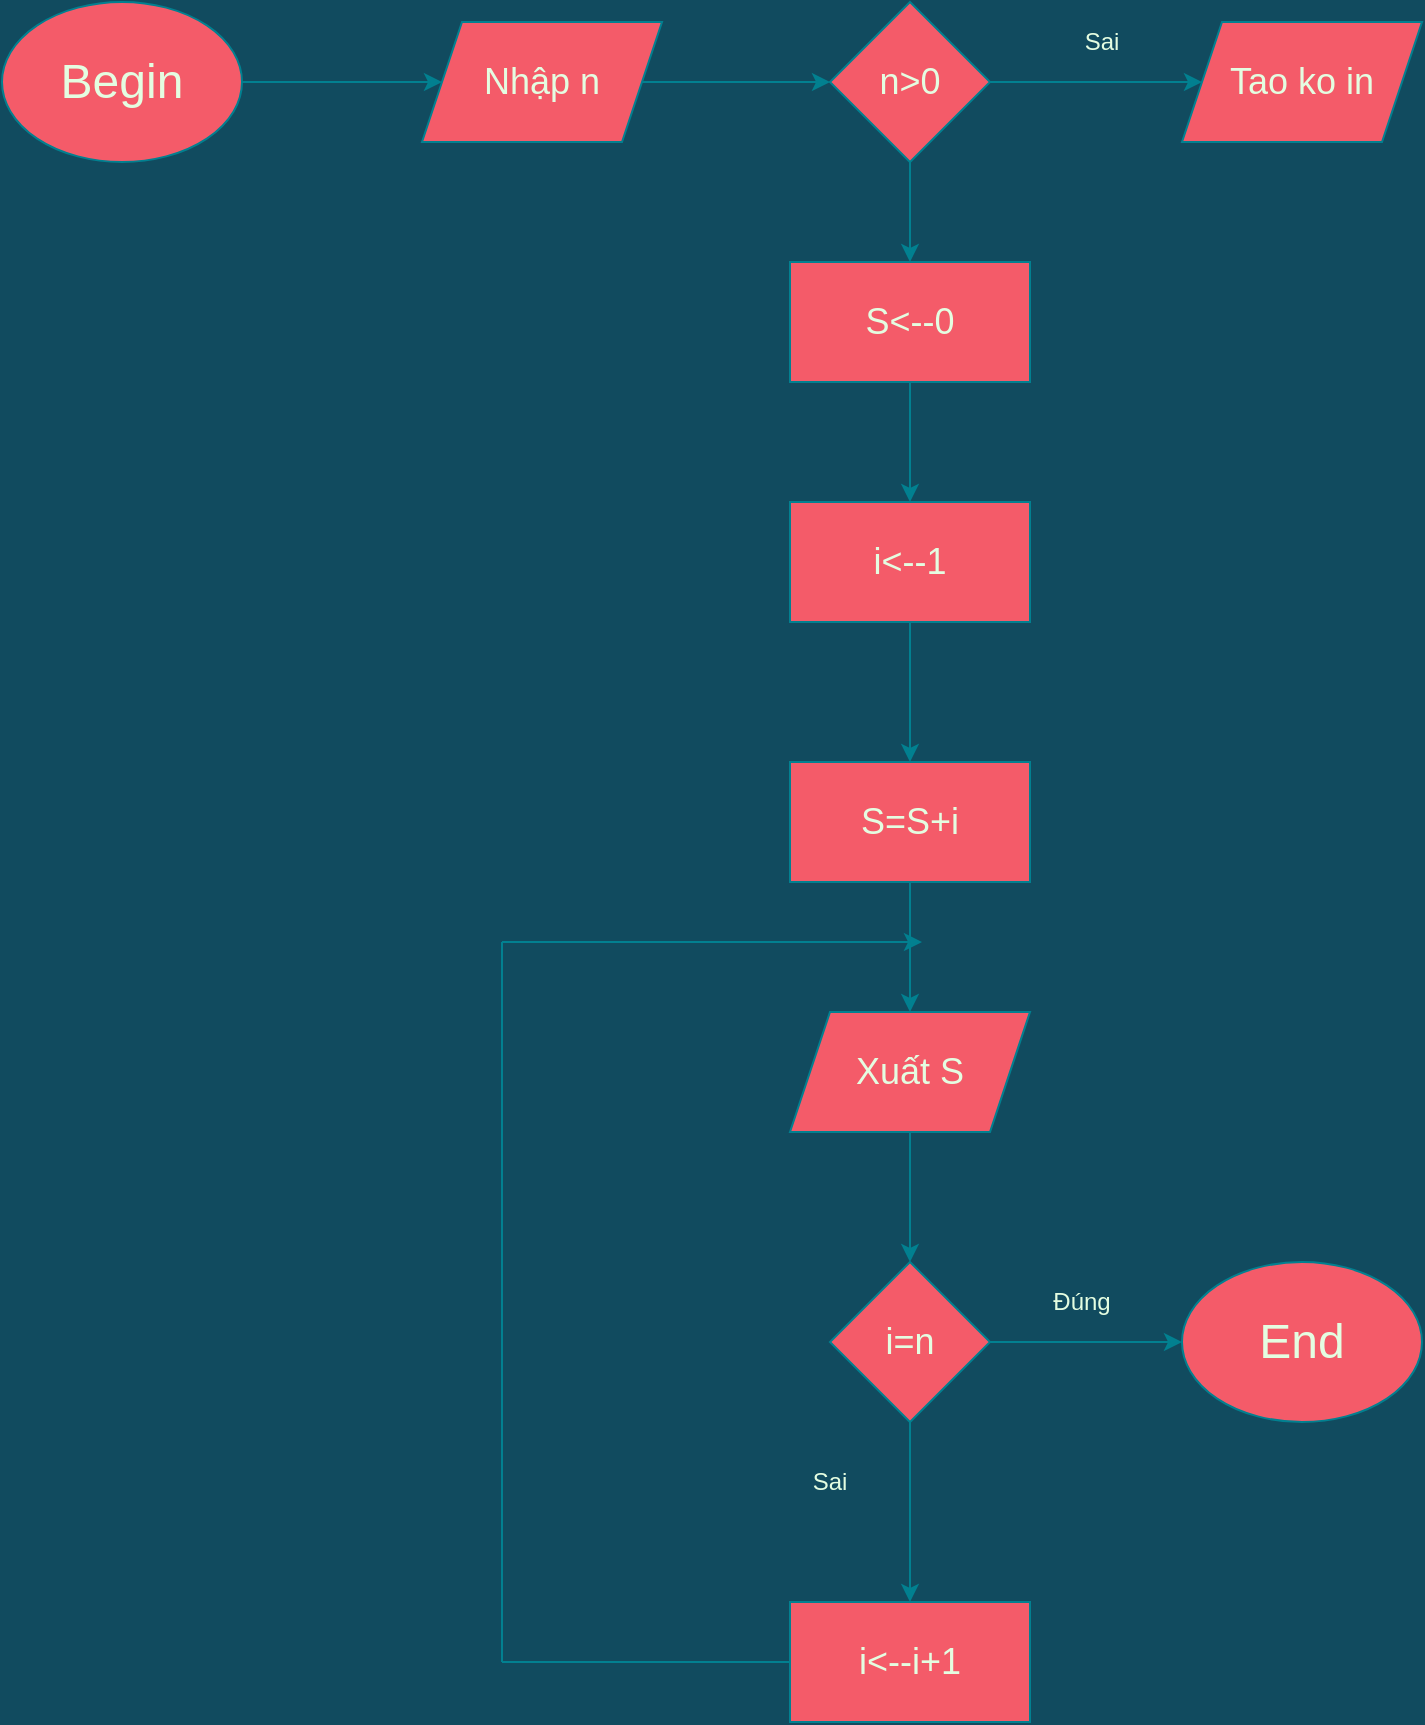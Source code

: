 <mxfile version="14.4.4" type="github">
  <diagram id="C5RBs43oDa-KdzZeNtuy" name="Page-1">
    <mxGraphModel dx="1038" dy="548" grid="1" gridSize="10" guides="1" tooltips="1" connect="1" arrows="1" fold="1" page="1" pageScale="1" pageWidth="827" pageHeight="1169" background="#114B5F" math="0" shadow="0">
      <root>
        <mxCell id="WIyWlLk6GJQsqaUBKTNV-0" />
        <mxCell id="WIyWlLk6GJQsqaUBKTNV-1" parent="WIyWlLk6GJQsqaUBKTNV-0" />
        <mxCell id="ZSsBjlvNLSMKLyV6SMWF-3" style="edgeStyle=orthogonalEdgeStyle;curved=0;rounded=1;sketch=0;orthogonalLoop=1;jettySize=auto;html=1;exitX=1;exitY=0.5;exitDx=0;exitDy=0;entryX=0;entryY=0.5;entryDx=0;entryDy=0;strokeColor=#028090;fillColor=#F45B69;fontColor=#E4FDE1;labelBackgroundColor=#114B5F;" edge="1" parent="WIyWlLk6GJQsqaUBKTNV-1" source="ZSsBjlvNLSMKLyV6SMWF-0" target="ZSsBjlvNLSMKLyV6SMWF-1">
          <mxGeometry relative="1" as="geometry" />
        </mxCell>
        <mxCell id="ZSsBjlvNLSMKLyV6SMWF-0" value="&lt;font style=&quot;font-size: 24px&quot;&gt;Begin&lt;/font&gt;" style="ellipse;whiteSpace=wrap;html=1;rounded=0;sketch=0;strokeColor=#028090;fillColor=#F45B69;fontColor=#E4FDE1;" vertex="1" parent="WIyWlLk6GJQsqaUBKTNV-1">
          <mxGeometry y="20" width="120" height="80" as="geometry" />
        </mxCell>
        <mxCell id="ZSsBjlvNLSMKLyV6SMWF-5" style="edgeStyle=orthogonalEdgeStyle;curved=0;rounded=1;sketch=0;orthogonalLoop=1;jettySize=auto;html=1;exitX=1;exitY=0.5;exitDx=0;exitDy=0;entryX=0;entryY=0.5;entryDx=0;entryDy=0;strokeColor=#028090;fillColor=#F45B69;fontColor=#E4FDE1;labelBackgroundColor=#114B5F;" edge="1" parent="WIyWlLk6GJQsqaUBKTNV-1" source="ZSsBjlvNLSMKLyV6SMWF-1" target="ZSsBjlvNLSMKLyV6SMWF-4">
          <mxGeometry relative="1" as="geometry" />
        </mxCell>
        <mxCell id="ZSsBjlvNLSMKLyV6SMWF-1" value="&lt;font style=&quot;font-size: 18px&quot;&gt;Nhập n&lt;/font&gt;" style="shape=parallelogram;perimeter=parallelogramPerimeter;whiteSpace=wrap;html=1;fixedSize=1;rounded=0;sketch=0;strokeColor=#028090;fillColor=#F45B69;fontColor=#E4FDE1;" vertex="1" parent="WIyWlLk6GJQsqaUBKTNV-1">
          <mxGeometry x="210" y="30" width="120" height="60" as="geometry" />
        </mxCell>
        <mxCell id="ZSsBjlvNLSMKLyV6SMWF-6" style="edgeStyle=orthogonalEdgeStyle;curved=0;rounded=1;sketch=0;orthogonalLoop=1;jettySize=auto;html=1;exitX=1;exitY=0.5;exitDx=0;exitDy=0;strokeColor=#028090;fillColor=#F45B69;fontColor=#E4FDE1;labelBackgroundColor=#114B5F;" edge="1" parent="WIyWlLk6GJQsqaUBKTNV-1" source="ZSsBjlvNLSMKLyV6SMWF-4" target="ZSsBjlvNLSMKLyV6SMWF-7">
          <mxGeometry relative="1" as="geometry">
            <mxPoint x="600" y="60" as="targetPoint" />
          </mxGeometry>
        </mxCell>
        <mxCell id="ZSsBjlvNLSMKLyV6SMWF-10" style="edgeStyle=orthogonalEdgeStyle;curved=0;rounded=1;sketch=0;orthogonalLoop=1;jettySize=auto;html=1;exitX=0.5;exitY=1;exitDx=0;exitDy=0;entryX=0.5;entryY=0;entryDx=0;entryDy=0;strokeColor=#028090;fillColor=#F45B69;fontColor=#E4FDE1;labelBackgroundColor=#114B5F;" edge="1" parent="WIyWlLk6GJQsqaUBKTNV-1" source="ZSsBjlvNLSMKLyV6SMWF-4" target="ZSsBjlvNLSMKLyV6SMWF-9">
          <mxGeometry relative="1" as="geometry" />
        </mxCell>
        <mxCell id="ZSsBjlvNLSMKLyV6SMWF-4" value="&lt;font style=&quot;font-size: 18px&quot;&gt;n&amp;gt;0&lt;/font&gt;" style="rhombus;whiteSpace=wrap;html=1;rounded=0;sketch=0;strokeColor=#028090;fillColor=#F45B69;fontColor=#E4FDE1;" vertex="1" parent="WIyWlLk6GJQsqaUBKTNV-1">
          <mxGeometry x="414" y="20" width="80" height="80" as="geometry" />
        </mxCell>
        <mxCell id="ZSsBjlvNLSMKLyV6SMWF-7" value="&lt;font style=&quot;font-size: 18px&quot;&gt;Tao ko in&lt;/font&gt;" style="shape=parallelogram;perimeter=parallelogramPerimeter;whiteSpace=wrap;html=1;fixedSize=1;fillColor=#F45B69;strokeColor=#028090;fontColor=#E4FDE1;" vertex="1" parent="WIyWlLk6GJQsqaUBKTNV-1">
          <mxGeometry x="590" y="30" width="120" height="60" as="geometry" />
        </mxCell>
        <mxCell id="ZSsBjlvNLSMKLyV6SMWF-8" value="Sai" style="text;html=1;strokeColor=none;fillColor=none;align=center;verticalAlign=middle;whiteSpace=wrap;rounded=0;sketch=0;fontColor=#E4FDE1;" vertex="1" parent="WIyWlLk6GJQsqaUBKTNV-1">
          <mxGeometry x="530" y="30" width="40" height="20" as="geometry" />
        </mxCell>
        <mxCell id="ZSsBjlvNLSMKLyV6SMWF-12" style="edgeStyle=orthogonalEdgeStyle;curved=0;rounded=1;sketch=0;orthogonalLoop=1;jettySize=auto;html=1;exitX=0.5;exitY=1;exitDx=0;exitDy=0;entryX=0.5;entryY=0;entryDx=0;entryDy=0;strokeColor=#028090;fillColor=#F45B69;fontColor=#E4FDE1;labelBackgroundColor=#114B5F;" edge="1" parent="WIyWlLk6GJQsqaUBKTNV-1" source="ZSsBjlvNLSMKLyV6SMWF-9" target="ZSsBjlvNLSMKLyV6SMWF-11">
          <mxGeometry relative="1" as="geometry" />
        </mxCell>
        <mxCell id="ZSsBjlvNLSMKLyV6SMWF-9" value="&lt;font style=&quot;font-size: 18px&quot;&gt;S&amp;lt;--0&lt;/font&gt;" style="rounded=0;whiteSpace=wrap;html=1;sketch=0;strokeColor=#028090;fillColor=#F45B69;fontColor=#E4FDE1;" vertex="1" parent="WIyWlLk6GJQsqaUBKTNV-1">
          <mxGeometry x="394" y="150" width="120" height="60" as="geometry" />
        </mxCell>
        <mxCell id="ZSsBjlvNLSMKLyV6SMWF-14" style="edgeStyle=orthogonalEdgeStyle;curved=0;rounded=1;sketch=0;orthogonalLoop=1;jettySize=auto;html=1;exitX=0.5;exitY=1;exitDx=0;exitDy=0;entryX=0.5;entryY=0;entryDx=0;entryDy=0;strokeColor=#028090;fillColor=#F45B69;fontColor=#E4FDE1;labelBackgroundColor=#114B5F;" edge="1" parent="WIyWlLk6GJQsqaUBKTNV-1" source="ZSsBjlvNLSMKLyV6SMWF-11" target="ZSsBjlvNLSMKLyV6SMWF-13">
          <mxGeometry relative="1" as="geometry" />
        </mxCell>
        <mxCell id="ZSsBjlvNLSMKLyV6SMWF-11" value="&lt;font style=&quot;font-size: 18px&quot;&gt;i&amp;lt;--1&lt;/font&gt;" style="rounded=0;whiteSpace=wrap;html=1;sketch=0;strokeColor=#028090;fillColor=#F45B69;fontColor=#E4FDE1;" vertex="1" parent="WIyWlLk6GJQsqaUBKTNV-1">
          <mxGeometry x="394" y="270" width="120" height="60" as="geometry" />
        </mxCell>
        <mxCell id="ZSsBjlvNLSMKLyV6SMWF-19" style="edgeStyle=orthogonalEdgeStyle;curved=0;rounded=1;sketch=0;orthogonalLoop=1;jettySize=auto;html=1;exitX=0.5;exitY=1;exitDx=0;exitDy=0;entryX=0.5;entryY=0;entryDx=0;entryDy=0;strokeColor=#028090;fillColor=#F45B69;fontColor=#E4FDE1;labelBackgroundColor=#114B5F;" edge="1" parent="WIyWlLk6GJQsqaUBKTNV-1" source="ZSsBjlvNLSMKLyV6SMWF-13" target="ZSsBjlvNLSMKLyV6SMWF-18">
          <mxGeometry relative="1" as="geometry" />
        </mxCell>
        <mxCell id="ZSsBjlvNLSMKLyV6SMWF-13" value="&lt;font style=&quot;font-size: 18px&quot;&gt;S=S+i&lt;/font&gt;" style="rounded=0;whiteSpace=wrap;html=1;sketch=0;strokeColor=#028090;fillColor=#F45B69;fontColor=#E4FDE1;" vertex="1" parent="WIyWlLk6GJQsqaUBKTNV-1">
          <mxGeometry x="394" y="400" width="120" height="60" as="geometry" />
        </mxCell>
        <mxCell id="ZSsBjlvNLSMKLyV6SMWF-21" style="edgeStyle=orthogonalEdgeStyle;curved=0;rounded=1;sketch=0;orthogonalLoop=1;jettySize=auto;html=1;exitX=0.5;exitY=1;exitDx=0;exitDy=0;entryX=0.5;entryY=0;entryDx=0;entryDy=0;strokeColor=#028090;fillColor=#F45B69;fontColor=#E4FDE1;labelBackgroundColor=#114B5F;" edge="1" parent="WIyWlLk6GJQsqaUBKTNV-1" source="ZSsBjlvNLSMKLyV6SMWF-18" target="ZSsBjlvNLSMKLyV6SMWF-20">
          <mxGeometry relative="1" as="geometry" />
        </mxCell>
        <mxCell id="ZSsBjlvNLSMKLyV6SMWF-18" value="&lt;font style=&quot;font-size: 18px&quot;&gt;Xuất S&lt;/font&gt;" style="shape=parallelogram;perimeter=parallelogramPerimeter;whiteSpace=wrap;html=1;fixedSize=1;rounded=0;sketch=0;strokeColor=#028090;fillColor=#F45B69;fontColor=#E4FDE1;" vertex="1" parent="WIyWlLk6GJQsqaUBKTNV-1">
          <mxGeometry x="394" y="525" width="120" height="60" as="geometry" />
        </mxCell>
        <mxCell id="ZSsBjlvNLSMKLyV6SMWF-22" style="edgeStyle=orthogonalEdgeStyle;curved=0;rounded=1;sketch=0;orthogonalLoop=1;jettySize=auto;html=1;exitX=0.5;exitY=1;exitDx=0;exitDy=0;strokeColor=#028090;fillColor=#F45B69;fontColor=#E4FDE1;labelBackgroundColor=#114B5F;" edge="1" parent="WIyWlLk6GJQsqaUBKTNV-1" source="ZSsBjlvNLSMKLyV6SMWF-20">
          <mxGeometry relative="1" as="geometry">
            <mxPoint x="454" y="820" as="targetPoint" />
          </mxGeometry>
        </mxCell>
        <mxCell id="ZSsBjlvNLSMKLyV6SMWF-23" style="edgeStyle=orthogonalEdgeStyle;curved=0;rounded=1;sketch=0;orthogonalLoop=1;jettySize=auto;html=1;exitX=1;exitY=0.5;exitDx=0;exitDy=0;strokeColor=#028090;fillColor=#F45B69;fontColor=#E4FDE1;labelBackgroundColor=#114B5F;" edge="1" parent="WIyWlLk6GJQsqaUBKTNV-1" source="ZSsBjlvNLSMKLyV6SMWF-20" target="ZSsBjlvNLSMKLyV6SMWF-24">
          <mxGeometry relative="1" as="geometry">
            <mxPoint x="610" y="690" as="targetPoint" />
          </mxGeometry>
        </mxCell>
        <mxCell id="ZSsBjlvNLSMKLyV6SMWF-20" value="&lt;font style=&quot;font-size: 18px&quot;&gt;i=n&lt;/font&gt;" style="rhombus;whiteSpace=wrap;html=1;rounded=0;sketch=0;strokeColor=#028090;fillColor=#F45B69;fontColor=#E4FDE1;" vertex="1" parent="WIyWlLk6GJQsqaUBKTNV-1">
          <mxGeometry x="414" y="650" width="80" height="80" as="geometry" />
        </mxCell>
        <mxCell id="ZSsBjlvNLSMKLyV6SMWF-24" value="&lt;font style=&quot;font-size: 24px&quot;&gt;End&lt;/font&gt;" style="ellipse;whiteSpace=wrap;html=1;fillColor=#F45B69;strokeColor=#028090;fontColor=#E4FDE1;" vertex="1" parent="WIyWlLk6GJQsqaUBKTNV-1">
          <mxGeometry x="590" y="650" width="120" height="80" as="geometry" />
        </mxCell>
        <mxCell id="ZSsBjlvNLSMKLyV6SMWF-25" value="Đúng" style="text;html=1;strokeColor=none;fillColor=none;align=center;verticalAlign=middle;whiteSpace=wrap;rounded=0;sketch=0;fontColor=#E4FDE1;" vertex="1" parent="WIyWlLk6GJQsqaUBKTNV-1">
          <mxGeometry x="520" y="660" width="40" height="20" as="geometry" />
        </mxCell>
        <mxCell id="ZSsBjlvNLSMKLyV6SMWF-26" value="&lt;font style=&quot;font-size: 18px&quot;&gt;i&amp;lt;--i+1&lt;/font&gt;" style="rounded=0;whiteSpace=wrap;html=1;sketch=0;strokeColor=#028090;fillColor=#F45B69;fontColor=#E4FDE1;" vertex="1" parent="WIyWlLk6GJQsqaUBKTNV-1">
          <mxGeometry x="394" y="820" width="120" height="60" as="geometry" />
        </mxCell>
        <mxCell id="ZSsBjlvNLSMKLyV6SMWF-27" value="Sai" style="text;html=1;strokeColor=none;fillColor=none;align=center;verticalAlign=middle;whiteSpace=wrap;rounded=0;sketch=0;fontColor=#E4FDE1;" vertex="1" parent="WIyWlLk6GJQsqaUBKTNV-1">
          <mxGeometry x="394" y="750" width="40" height="20" as="geometry" />
        </mxCell>
        <mxCell id="ZSsBjlvNLSMKLyV6SMWF-29" value="" style="endArrow=none;html=1;strokeColor=#028090;fillColor=#F45B69;fontColor=#E4FDE1;" edge="1" parent="WIyWlLk6GJQsqaUBKTNV-1">
          <mxGeometry width="50" height="50" relative="1" as="geometry">
            <mxPoint x="250" y="850" as="sourcePoint" />
            <mxPoint x="394" y="850" as="targetPoint" />
          </mxGeometry>
        </mxCell>
        <mxCell id="ZSsBjlvNLSMKLyV6SMWF-30" value="" style="endArrow=none;html=1;strokeColor=#028090;fillColor=#F45B69;fontColor=#E4FDE1;" edge="1" parent="WIyWlLk6GJQsqaUBKTNV-1">
          <mxGeometry width="50" height="50" relative="1" as="geometry">
            <mxPoint x="250" y="850" as="sourcePoint" />
            <mxPoint x="250" y="490" as="targetPoint" />
          </mxGeometry>
        </mxCell>
        <mxCell id="ZSsBjlvNLSMKLyV6SMWF-31" value="" style="endArrow=classic;html=1;strokeColor=#028090;fillColor=#F45B69;fontColor=#E4FDE1;" edge="1" parent="WIyWlLk6GJQsqaUBKTNV-1">
          <mxGeometry width="50" height="50" relative="1" as="geometry">
            <mxPoint x="250" y="490" as="sourcePoint" />
            <mxPoint x="460" y="490" as="targetPoint" />
          </mxGeometry>
        </mxCell>
      </root>
    </mxGraphModel>
  </diagram>
</mxfile>
